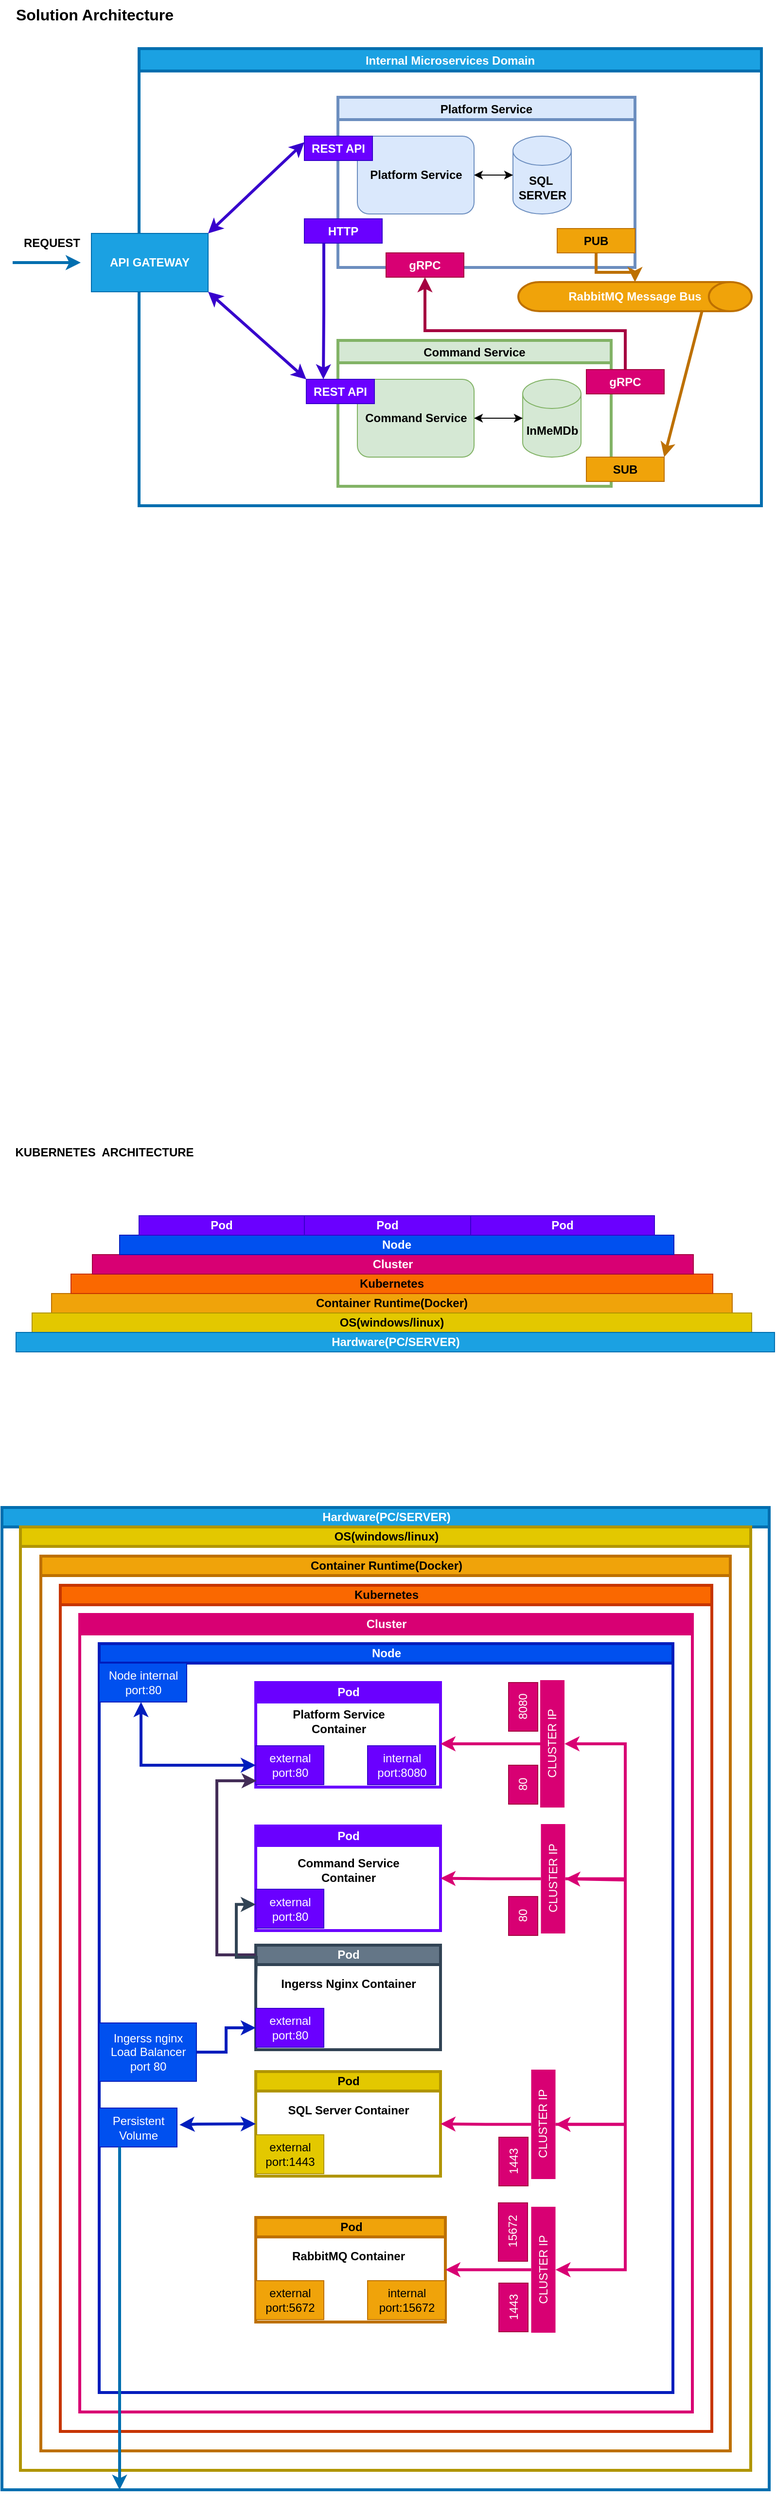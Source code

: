 <mxfile version="20.3.6" type="device"><diagram id="prtHgNgQTEPvFCAcTncT" name="Page-1"><mxGraphModel dx="1422" dy="1904" grid="1" gridSize="10" guides="1" tooltips="1" connect="1" arrows="1" fold="1" page="1" pageScale="1" pageWidth="827" pageHeight="1169" math="0" shadow="0"><root><mxCell id="0"/><mxCell id="1" parent="0"/><mxCell id="yb5WaZGSvJXZRwMpJCaK-34" value="&lt;span style=&quot;color: rgb(255, 255, 255);&quot;&gt;Hardware(PC/SERVER)&lt;/span&gt;" style="swimlane;html=1;startSize=20;horizontal=1;containerType=tree;glass=0;fillColor=#1ba1e2;strokeColor=#006EAF;fontColor=#ffffff;strokeWidth=3;" parent="1" vertex="1"><mxGeometry x="19" y="390" width="789" height="1010" as="geometry"/></mxCell><mxCell id="yb5WaZGSvJXZRwMpJCaK-1" value="&lt;span style=&quot;&quot;&gt;OS(windows/linux)&lt;/span&gt;" style="swimlane;html=1;startSize=20;horizontal=1;containerType=tree;glass=0;fillColor=#e3c800;strokeColor=#B09500;fontColor=#000000;strokeWidth=3;" parent="yb5WaZGSvJXZRwMpJCaK-34" vertex="1"><mxGeometry x="19" y="20" width="751" height="970" as="geometry"/></mxCell><mxCell id="yb5WaZGSvJXZRwMpJCaK-75" value="&lt;span style=&quot;&quot;&gt;Container Runtime(Docker)&lt;/span&gt;" style="swimlane;html=1;startSize=20;horizontal=1;containerType=tree;glass=0;fillColor=#f0a30a;strokeColor=#BD7000;fontColor=#000000;strokeWidth=3;" parent="yb5WaZGSvJXZRwMpJCaK-1" vertex="1"><mxGeometry x="21" y="30" width="709" height="920" as="geometry"/></mxCell><mxCell id="yb5WaZGSvJXZRwMpJCaK-111" value="&lt;span style=&quot;&quot;&gt;Kubernetes&lt;/span&gt;" style="swimlane;html=1;startSize=20;horizontal=1;containerType=tree;glass=0;fillColor=#fa6800;strokeColor=#C73500;fontColor=#000000;strokeWidth=3;" parent="yb5WaZGSvJXZRwMpJCaK-75" vertex="1"><mxGeometry x="20" y="30" width="670" height="870" as="geometry"/></mxCell><mxCell id="yb5WaZGSvJXZRwMpJCaK-76" value="Cluster" style="swimlane;html=1;startSize=20;horizontal=1;containerType=tree;glass=0;fillColor=#d80073;strokeColor=#D80073;fontColor=#ffffff;strokeWidth=3;" parent="yb5WaZGSvJXZRwMpJCaK-111" vertex="1"><mxGeometry x="20" y="30" width="630" height="820" as="geometry"/></mxCell><mxCell id="yb5WaZGSvJXZRwMpJCaK-123" value="Node" style="swimlane;html=1;startSize=20;horizontal=1;containerType=tree;glass=0;fillColor=#0050ef;strokeColor=#001DBC;fontColor=#ffffff;strokeWidth=3;" parent="yb5WaZGSvJXZRwMpJCaK-76" vertex="1"><mxGeometry x="20" y="30" width="590" height="770" as="geometry"/></mxCell><mxCell id="yb5WaZGSvJXZRwMpJCaK-85" value="Node internal&lt;br&gt;port:80" style="text;html=1;align=center;verticalAlign=middle;resizable=0;points=[];autosize=1;strokeColor=#001DBC;fillColor=#0050ef;fontColor=#ffffff;" parent="yb5WaZGSvJXZRwMpJCaK-123" vertex="1"><mxGeometry y="20" width="90" height="40" as="geometry"/></mxCell><mxCell id="yb5WaZGSvJXZRwMpJCaK-77" value="Pod" style="swimlane;html=1;startSize=20;horizontal=1;containerType=tree;glass=0;fillColor=#6a00ff;strokeColor=#6A00FF;fontColor=#ffffff;strokeWidth=3;" parent="yb5WaZGSvJXZRwMpJCaK-123" vertex="1"><mxGeometry x="161" y="40" width="190" height="107.5" as="geometry"/></mxCell><mxCell id="yb5WaZGSvJXZRwMpJCaK-78" value="&lt;span style=&quot;&quot;&gt;Platform Service&lt;/span&gt;&lt;br style=&quot;&quot;&gt;&lt;span style=&quot;&quot;&gt;Container&lt;/span&gt;" style="text;html=1;align=center;verticalAlign=middle;resizable=0;points=[];autosize=1;strokeColor=none;fillColor=none;fontStyle=1" parent="yb5WaZGSvJXZRwMpJCaK-77" vertex="1"><mxGeometry x="25" y="20" width="120" height="40" as="geometry"/></mxCell><mxCell id="yb5WaZGSvJXZRwMpJCaK-79" value="external&lt;br&gt;port:80" style="text;html=1;align=center;verticalAlign=middle;resizable=0;points=[];autosize=1;strokeColor=#3700CC;fillColor=#6a00ff;fontColor=#ffffff;" parent="yb5WaZGSvJXZRwMpJCaK-77" vertex="1"><mxGeometry y="65" width="70" height="40" as="geometry"/></mxCell><mxCell id="yb5WaZGSvJXZRwMpJCaK-80" value="internal&lt;br&gt;port:8080" style="text;html=1;align=center;verticalAlign=middle;resizable=0;points=[];autosize=1;strokeColor=#3700CC;fillColor=#6a00ff;fontColor=#ffffff;" parent="yb5WaZGSvJXZRwMpJCaK-77" vertex="1"><mxGeometry x="115" y="65" width="70" height="40" as="geometry"/></mxCell><mxCell id="yb5WaZGSvJXZRwMpJCaK-86" value="" style="endArrow=classic;startArrow=classic;html=1;rounded=0;fillColor=#0050ef;strokeColor=#001DBC;strokeWidth=3;" parent="yb5WaZGSvJXZRwMpJCaK-123" target="yb5WaZGSvJXZRwMpJCaK-79" edge="1"><mxGeometry width="50" height="50" relative="1" as="geometry"><mxPoint x="43" y="60" as="sourcePoint"/><mxPoint x="501" y="210" as="targetPoint"/><Array as="points"><mxPoint x="43" y="125"/></Array></mxGeometry></mxCell><mxCell id="yb5WaZGSvJXZRwMpJCaK-150" value="Pod" style="swimlane;html=1;startSize=20;horizontal=1;containerType=tree;glass=0;fillColor=#6a00ff;strokeColor=#6A00FF;fontColor=#ffffff;strokeWidth=3;" parent="yb5WaZGSvJXZRwMpJCaK-123" vertex="1"><mxGeometry x="161" y="187.5" width="190" height="107.5" as="geometry"/></mxCell><mxCell id="yb5WaZGSvJXZRwMpJCaK-151" value="&lt;span style=&quot;&quot;&gt;Command Service&lt;/span&gt;&lt;br style=&quot;&quot;&gt;&lt;span style=&quot;&quot;&gt;Container&lt;/span&gt;" style="text;html=1;align=center;verticalAlign=middle;resizable=0;points=[];autosize=1;strokeColor=none;fillColor=none;fontStyle=1" parent="yb5WaZGSvJXZRwMpJCaK-150" vertex="1"><mxGeometry x="30" y="25" width="130" height="40" as="geometry"/></mxCell><mxCell id="yb5WaZGSvJXZRwMpJCaK-152" value="external&lt;br&gt;port:80" style="text;html=1;align=center;verticalAlign=middle;resizable=0;points=[];autosize=1;strokeColor=#3700CC;fillColor=#6a00ff;fontColor=#ffffff;" parent="yb5WaZGSvJXZRwMpJCaK-150" vertex="1"><mxGeometry y="65" width="70" height="40" as="geometry"/></mxCell><mxCell id="yb5WaZGSvJXZRwMpJCaK-161" value="80" style="text;html=1;align=center;verticalAlign=middle;resizable=0;points=[];autosize=1;strokeColor=#A50040;fillColor=#d80073;fontColor=#ffffff;rotation=-90;" parent="yb5WaZGSvJXZRwMpJCaK-123" vertex="1"><mxGeometry x="416" y="130" width="40" height="30" as="geometry"/></mxCell><mxCell id="yb5WaZGSvJXZRwMpJCaK-162" value="8080" style="text;html=1;align=center;verticalAlign=middle;resizable=0;points=[];autosize=1;strokeColor=#A50040;fillColor=#d80073;fontColor=#ffffff;rotation=-90;" parent="yb5WaZGSvJXZRwMpJCaK-123" vertex="1"><mxGeometry x="411" y="50" width="50" height="30" as="geometry"/></mxCell><mxCell id="yb5WaZGSvJXZRwMpJCaK-163" value="&lt;span style=&quot;color: rgb(255, 255, 255);&quot;&gt;CLUSTER IP&lt;/span&gt;" style="rounded=0;whiteSpace=wrap;html=1;strokeColor=none;strokeWidth=3;fillColor=#d80073;fontColor=#ffffff;rotation=-90;" parent="yb5WaZGSvJXZRwMpJCaK-123" vertex="1"><mxGeometry x="400.5" y="90.5" width="131" height="25" as="geometry"/></mxCell><mxCell id="yb5WaZGSvJXZRwMpJCaK-171" value="" style="endArrow=classic;startArrow=classic;html=1;rounded=0;strokeWidth=3;fillColor=#d80073;strokeColor=#D80073;exitX=0.5;exitY=1;exitDx=0;exitDy=0;entryX=0.5;entryY=1;entryDx=0;entryDy=0;" parent="yb5WaZGSvJXZRwMpJCaK-123" source="yb5WaZGSvJXZRwMpJCaK-172" target="yb5WaZGSvJXZRwMpJCaK-163" edge="1"><mxGeometry width="50" height="50" relative="1" as="geometry"><mxPoint x="540" y="392" as="sourcePoint"/><mxPoint x="590" y="212" as="targetPoint"/><Array as="points"><mxPoint x="541" y="243"/><mxPoint x="541" y="103"/></Array></mxGeometry></mxCell><mxCell id="yb5WaZGSvJXZRwMpJCaK-183" style="edgeStyle=orthogonalEdgeStyle;rounded=0;orthogonalLoop=1;jettySize=auto;html=1;entryX=1;entryY=0.5;entryDx=0;entryDy=0;strokeColor=#D80073;strokeWidth=3;" parent="yb5WaZGSvJXZRwMpJCaK-123" source="yb5WaZGSvJXZRwMpJCaK-172" target="yb5WaZGSvJXZRwMpJCaK-150" edge="1"><mxGeometry relative="1" as="geometry"/></mxCell><mxCell id="yb5WaZGSvJXZRwMpJCaK-191" style="edgeStyle=orthogonalEdgeStyle;rounded=0;orthogonalLoop=1;jettySize=auto;html=1;entryX=0.5;entryY=1;entryDx=0;entryDy=0;strokeColor=#D80073;strokeWidth=3;" parent="yb5WaZGSvJXZRwMpJCaK-123" source="yb5WaZGSvJXZRwMpJCaK-172" target="yb5WaZGSvJXZRwMpJCaK-187" edge="1"><mxGeometry relative="1" as="geometry"><Array as="points"><mxPoint x="541" y="242"/><mxPoint x="541" y="494"/></Array></mxGeometry></mxCell><mxCell id="yb5WaZGSvJXZRwMpJCaK-172" value="&lt;span style=&quot;color: rgb(255, 255, 255);&quot;&gt;CLUSTER IP&lt;/span&gt;" style="rounded=0;whiteSpace=wrap;html=1;strokeColor=none;strokeWidth=3;fillColor=#d80073;fontColor=#ffffff;rotation=-90;" parent="yb5WaZGSvJXZRwMpJCaK-123" vertex="1"><mxGeometry x="410.5" y="229.25" width="112.5" height="25" as="geometry"/></mxCell><mxCell id="yb5WaZGSvJXZRwMpJCaK-174" value="80" style="text;html=1;align=center;verticalAlign=middle;resizable=0;points=[];autosize=1;strokeColor=#A50040;fillColor=#d80073;fontColor=#ffffff;rotation=-90;" parent="yb5WaZGSvJXZRwMpJCaK-123" vertex="1"><mxGeometry x="416" y="265" width="40" height="30" as="geometry"/></mxCell><mxCell id="yb5WaZGSvJXZRwMpJCaK-175" value="Pod" style="swimlane;html=1;startSize=20;horizontal=1;containerType=tree;glass=0;fillColor=#647687;strokeColor=#314354;fontColor=#ffffff;strokeWidth=3;" parent="yb5WaZGSvJXZRwMpJCaK-123" vertex="1"><mxGeometry x="161" y="310" width="190" height="107.5" as="geometry"/></mxCell><mxCell id="yb5WaZGSvJXZRwMpJCaK-176" value="Ingerss Nginx Container" style="text;html=1;align=center;verticalAlign=middle;resizable=0;points=[];autosize=1;strokeColor=none;fillColor=none;fontStyle=1" parent="yb5WaZGSvJXZRwMpJCaK-175" vertex="1"><mxGeometry x="15" y="25" width="160" height="30" as="geometry"/></mxCell><mxCell id="yb5WaZGSvJXZRwMpJCaK-177" value="external&lt;br&gt;port:80" style="text;html=1;align=center;verticalAlign=middle;resizable=0;points=[];autosize=1;strokeColor=#3700CC;fillColor=#6a00ff;fontColor=#ffffff;" parent="yb5WaZGSvJXZRwMpJCaK-175" vertex="1"><mxGeometry y="65" width="70" height="40" as="geometry"/></mxCell><mxCell id="yb5WaZGSvJXZRwMpJCaK-178" style="edgeStyle=orthogonalEdgeStyle;rounded=0;orthogonalLoop=1;jettySize=auto;html=1;entryX=0.013;entryY=0.91;entryDx=0;entryDy=0;strokeColor=#432D57;strokeWidth=3;fillColor=#76608a;entryPerimeter=0;" parent="yb5WaZGSvJXZRwMpJCaK-123" target="yb5WaZGSvJXZRwMpJCaK-79" edge="1"><mxGeometry relative="1" as="geometry"><mxPoint x="161" y="320" as="sourcePoint"/><Array as="points"><mxPoint x="121" y="320"/><mxPoint x="121" y="141"/><mxPoint x="162" y="141"/></Array></mxGeometry></mxCell><mxCell id="yb5WaZGSvJXZRwMpJCaK-179" style="edgeStyle=orthogonalEdgeStyle;rounded=0;orthogonalLoop=1;jettySize=auto;html=1;strokeColor=#314354;strokeWidth=3;fillColor=#647687;entryX=0;entryY=0.75;entryDx=0;entryDy=0;" parent="yb5WaZGSvJXZRwMpJCaK-123" target="yb5WaZGSvJXZRwMpJCaK-150" edge="1"><mxGeometry relative="1" as="geometry"><mxPoint x="161" y="350" as="sourcePoint"/><mxPoint x="121" y="290" as="targetPoint"/></mxGeometry></mxCell><mxCell id="yb5WaZGSvJXZRwMpJCaK-181" style="edgeStyle=orthogonalEdgeStyle;rounded=0;orthogonalLoop=1;jettySize=auto;html=1;strokeColor=#001DBC;strokeWidth=3;fillColor=#0050ef;" parent="yb5WaZGSvJXZRwMpJCaK-123" source="yb5WaZGSvJXZRwMpJCaK-180" target="yb5WaZGSvJXZRwMpJCaK-177" edge="1"><mxGeometry relative="1" as="geometry"/></mxCell><mxCell id="yb5WaZGSvJXZRwMpJCaK-180" value="Ingerss nginx&lt;br&gt;Load Balancer&lt;br&gt;port 80" style="text;html=1;align=center;verticalAlign=middle;resizable=0;points=[];autosize=1;strokeColor=#001DBC;fillColor=#0050ef;fontColor=#ffffff;" parent="yb5WaZGSvJXZRwMpJCaK-123" vertex="1"><mxGeometry y="390" width="100" height="60" as="geometry"/></mxCell><mxCell id="yb5WaZGSvJXZRwMpJCaK-184" value="Pod" style="swimlane;html=1;startSize=20;horizontal=1;containerType=tree;glass=0;fillColor=#e3c800;strokeColor=#B09500;fontColor=#000000;strokeWidth=3;" parent="yb5WaZGSvJXZRwMpJCaK-123" vertex="1"><mxGeometry x="161" y="440" width="190" height="107.5" as="geometry"/></mxCell><mxCell id="yb5WaZGSvJXZRwMpJCaK-185" value="SQL Server Container" style="text;html=1;align=center;verticalAlign=middle;resizable=0;points=[];autosize=1;strokeColor=none;fillColor=none;fontStyle=1" parent="yb5WaZGSvJXZRwMpJCaK-184" vertex="1"><mxGeometry x="20" y="25" width="150" height="30" as="geometry"/></mxCell><mxCell id="yb5WaZGSvJXZRwMpJCaK-186" value="external&lt;br&gt;port:1443" style="text;html=1;align=center;verticalAlign=middle;resizable=0;points=[];autosize=1;strokeColor=#B09500;fillColor=#e3c800;fontColor=#000000;" parent="yb5WaZGSvJXZRwMpJCaK-184" vertex="1"><mxGeometry y="65" width="70" height="40" as="geometry"/></mxCell><mxCell id="yb5WaZGSvJXZRwMpJCaK-189" style="edgeStyle=orthogonalEdgeStyle;rounded=0;orthogonalLoop=1;jettySize=auto;html=1;entryX=1;entryY=0.5;entryDx=0;entryDy=0;strokeColor=#D80073;strokeWidth=3;" parent="yb5WaZGSvJXZRwMpJCaK-123" source="yb5WaZGSvJXZRwMpJCaK-187" target="yb5WaZGSvJXZRwMpJCaK-184" edge="1"><mxGeometry relative="1" as="geometry"/></mxCell><mxCell id="yb5WaZGSvJXZRwMpJCaK-200" style="edgeStyle=orthogonalEdgeStyle;rounded=0;orthogonalLoop=1;jettySize=auto;html=1;entryX=0.5;entryY=1;entryDx=0;entryDy=0;strokeColor=#D80073;strokeWidth=3;" parent="yb5WaZGSvJXZRwMpJCaK-123" source="yb5WaZGSvJXZRwMpJCaK-187" target="yb5WaZGSvJXZRwMpJCaK-196" edge="1"><mxGeometry relative="1" as="geometry"><Array as="points"><mxPoint x="541" y="494"/><mxPoint x="541" y="644"/></Array></mxGeometry></mxCell><mxCell id="yb5WaZGSvJXZRwMpJCaK-187" value="&lt;span style=&quot;color: rgb(255, 255, 255);&quot;&gt;CLUSTER IP&lt;/span&gt;" style="rounded=0;whiteSpace=wrap;html=1;strokeColor=none;strokeWidth=3;fillColor=#d80073;fontColor=#ffffff;rotation=-90;" parent="yb5WaZGSvJXZRwMpJCaK-123" vertex="1"><mxGeometry x="400.5" y="481.75" width="112.5" height="25" as="geometry"/></mxCell><mxCell id="yb5WaZGSvJXZRwMpJCaK-188" value="1443" style="text;html=1;align=center;verticalAlign=middle;resizable=0;points=[];autosize=1;strokeColor=#A50040;fillColor=#d80073;fontColor=#ffffff;rotation=-90;" parent="yb5WaZGSvJXZRwMpJCaK-123" vertex="1"><mxGeometry x="401" y="517.5" width="50" height="30" as="geometry"/></mxCell><mxCell id="yb5WaZGSvJXZRwMpJCaK-192" value="Pod" style="swimlane;html=1;startSize=20;horizontal=1;containerType=tree;glass=0;fillColor=#f0a30a;strokeColor=#BD7000;fontColor=#000000;strokeWidth=3;" parent="yb5WaZGSvJXZRwMpJCaK-123" vertex="1"><mxGeometry x="161" y="590" width="195" height="107.5" as="geometry"/></mxCell><mxCell id="yb5WaZGSvJXZRwMpJCaK-193" value="RabbitMQ Container" style="text;html=1;align=center;verticalAlign=middle;resizable=0;points=[];autosize=1;strokeColor=none;fillColor=none;fontStyle=1" parent="yb5WaZGSvJXZRwMpJCaK-192" vertex="1"><mxGeometry x="25" y="25" width="140" height="30" as="geometry"/></mxCell><mxCell id="yb5WaZGSvJXZRwMpJCaK-194" value="external&lt;br&gt;port:5672" style="text;html=1;align=center;verticalAlign=middle;resizable=0;points=[];autosize=1;strokeColor=#BD7000;fillColor=#f0a30a;fontColor=#000000;" parent="yb5WaZGSvJXZRwMpJCaK-192" vertex="1"><mxGeometry y="65" width="70" height="40" as="geometry"/></mxCell><mxCell id="yb5WaZGSvJXZRwMpJCaK-198" value="internal&lt;br&gt;port:15672" style="text;html=1;align=center;verticalAlign=middle;resizable=0;points=[];autosize=1;strokeColor=#BD7000;fillColor=#f0a30a;fontColor=#000000;" parent="yb5WaZGSvJXZRwMpJCaK-192" vertex="1"><mxGeometry x="115" y="65" width="80" height="40" as="geometry"/></mxCell><mxCell id="yb5WaZGSvJXZRwMpJCaK-195" style="edgeStyle=orthogonalEdgeStyle;rounded=0;orthogonalLoop=1;jettySize=auto;html=1;entryX=1;entryY=0.5;entryDx=0;entryDy=0;strokeColor=#D80073;strokeWidth=3;" parent="yb5WaZGSvJXZRwMpJCaK-123" source="yb5WaZGSvJXZRwMpJCaK-196" target="yb5WaZGSvJXZRwMpJCaK-192" edge="1"><mxGeometry relative="1" as="geometry"/></mxCell><mxCell id="yb5WaZGSvJXZRwMpJCaK-196" value="&lt;span style=&quot;color: rgb(255, 255, 255);&quot;&gt;CLUSTER IP&lt;/span&gt;" style="rounded=0;whiteSpace=wrap;html=1;strokeColor=none;strokeWidth=3;fillColor=#d80073;fontColor=#ffffff;rotation=-90;" parent="yb5WaZGSvJXZRwMpJCaK-123" vertex="1"><mxGeometry x="392" y="631.25" width="129.5" height="25" as="geometry"/></mxCell><mxCell id="yb5WaZGSvJXZRwMpJCaK-197" value="1443" style="text;html=1;align=center;verticalAlign=middle;resizable=0;points=[];autosize=1;strokeColor=#A50040;fillColor=#d80073;fontColor=#ffffff;rotation=-90;" parent="yb5WaZGSvJXZRwMpJCaK-123" vertex="1"><mxGeometry x="401" y="667.5" width="50" height="30" as="geometry"/></mxCell><mxCell id="yb5WaZGSvJXZRwMpJCaK-199" value="15672" style="text;html=1;align=center;verticalAlign=middle;resizable=0;points=[];autosize=1;strokeColor=#A50040;fillColor=#d80073;fontColor=#ffffff;rotation=-90;" parent="yb5WaZGSvJXZRwMpJCaK-123" vertex="1"><mxGeometry x="395.5" y="590" width="60" height="30" as="geometry"/></mxCell><mxCell id="yb5WaZGSvJXZRwMpJCaK-205" value="Persistent &lt;br&gt;Volume" style="text;html=1;align=center;verticalAlign=middle;resizable=0;points=[];autosize=1;strokeColor=#001DBC;fillColor=#0050ef;fontColor=#ffffff;" parent="yb5WaZGSvJXZRwMpJCaK-123" vertex="1"><mxGeometry y="477.5" width="80" height="40" as="geometry"/></mxCell><mxCell id="yb5WaZGSvJXZRwMpJCaK-206" value="" style="endArrow=classic;startArrow=classic;html=1;rounded=0;strokeColor=#001DBC;strokeWidth=3;entryX=0;entryY=0.5;entryDx=0;entryDy=0;exitX=1.033;exitY=0.431;exitDx=0;exitDy=0;exitPerimeter=0;fillColor=#0050ef;" parent="yb5WaZGSvJXZRwMpJCaK-123" source="yb5WaZGSvJXZRwMpJCaK-205" target="yb5WaZGSvJXZRwMpJCaK-184" edge="1"><mxGeometry width="50" height="50" relative="1" as="geometry"><mxPoint x="401" y="590" as="sourcePoint"/><mxPoint x="451" y="540" as="targetPoint"/><Array as="points"><mxPoint x="101" y="494"/></Array></mxGeometry></mxCell><mxCell id="yb5WaZGSvJXZRwMpJCaK-135" value="Container Runtime(Docker)" style="whiteSpace=wrap;html=1;fillColor=#f0a30a;strokeColor=#BD7000;fontStyle=1;fontColor=#000000;" parent="1" vertex="1"><mxGeometry x="70" y="170" width="700" height="20" as="geometry"/></mxCell><mxCell id="yb5WaZGSvJXZRwMpJCaK-136" value="OS(windows/linux)" style="whiteSpace=wrap;html=1;fillColor=#e3c800;strokeColor=#B09500;fontStyle=1;fontColor=#000000;" parent="1" vertex="1"><mxGeometry x="50" y="190" width="740" height="20" as="geometry"/></mxCell><mxCell id="yb5WaZGSvJXZRwMpJCaK-137" value="Hardware(PC/SERVER)" style="whiteSpace=wrap;html=1;fillColor=#1ba1e2;strokeColor=#006EAF;fontStyle=1;fontColor=#ffffff;" parent="1" vertex="1"><mxGeometry x="33.5" y="210" width="780" height="20" as="geometry"/></mxCell><mxCell id="yb5WaZGSvJXZRwMpJCaK-138" value="Kubernetes" style="whiteSpace=wrap;html=1;fillColor=#fa6800;strokeColor=#C73500;fontStyle=1;fontColor=#000000;" parent="1" vertex="1"><mxGeometry x="90" y="150" width="660" height="20" as="geometry"/></mxCell><mxCell id="yb5WaZGSvJXZRwMpJCaK-139" value="Cluster" style="whiteSpace=wrap;html=1;fillColor=#d80073;strokeColor=#A50040;fontStyle=1;fontColor=#ffffff;" parent="1" vertex="1"><mxGeometry x="112" y="130" width="618" height="20" as="geometry"/></mxCell><mxCell id="yb5WaZGSvJXZRwMpJCaK-140" value="Node" style="whiteSpace=wrap;html=1;fillColor=#0050ef;strokeColor=#001DBC;fontStyle=1;fontColor=#ffffff;" parent="1" vertex="1"><mxGeometry x="140" y="110" width="570" height="20" as="geometry"/></mxCell><mxCell id="yb5WaZGSvJXZRwMpJCaK-142" value="Pod" style="whiteSpace=wrap;html=1;fillColor=#6a00ff;strokeColor=#3700CC;fontStyle=1;fontColor=#ffffff;" parent="1" vertex="1"><mxGeometry x="160" y="90" width="170" height="20" as="geometry"/></mxCell><mxCell id="yb5WaZGSvJXZRwMpJCaK-144" value="Pod" style="whiteSpace=wrap;html=1;fillColor=#6a00ff;strokeColor=#3700CC;fontStyle=1;fontColor=#ffffff;" parent="1" vertex="1"><mxGeometry x="330" y="90" width="171" height="20" as="geometry"/></mxCell><mxCell id="yb5WaZGSvJXZRwMpJCaK-145" value="Pod" style="whiteSpace=wrap;html=1;fillColor=#6a00ff;strokeColor=#3700CC;fontStyle=1;fontColor=#ffffff;" parent="1" vertex="1"><mxGeometry x="501" y="90" width="189" height="20" as="geometry"/></mxCell><mxCell id="yb5WaZGSvJXZRwMpJCaK-182" style="edgeStyle=orthogonalEdgeStyle;rounded=0;orthogonalLoop=1;jettySize=auto;html=1;strokeColor=#D80073;strokeWidth=3;" parent="1" source="yb5WaZGSvJXZRwMpJCaK-163" edge="1"><mxGeometry relative="1" as="geometry"><mxPoint x="470.0" y="633" as="targetPoint"/></mxGeometry></mxCell><mxCell id="yb5WaZGSvJXZRwMpJCaK-207" style="edgeStyle=orthogonalEdgeStyle;rounded=0;orthogonalLoop=1;jettySize=auto;html=1;strokeColor=#006EAF;strokeWidth=3;fillColor=#1ba1e2;" parent="1" source="yb5WaZGSvJXZRwMpJCaK-205" edge="1"><mxGeometry relative="1" as="geometry"><mxPoint x="140" y="1400" as="targetPoint"/><Array as="points"><mxPoint x="140" y="1400"/></Array></mxGeometry></mxCell><mxCell id="vWRU2-PP_R25ILfFGzVi-1" value="&lt;b style=&quot;font-size: 16px;&quot;&gt;Solution Architecture&lt;/b&gt;" style="text;html=1;align=center;verticalAlign=middle;resizable=0;points=[];autosize=1;strokeColor=none;fillColor=none;fontSize=16;" vertex="1" parent="1"><mxGeometry x="19" y="-1160" width="190" height="30" as="geometry"/></mxCell><mxCell id="vWRU2-PP_R25ILfFGzVi-3" value="Internal Microservices Domain" style="swimlane;fillColor=#1ba1e2;fontColor=#ffffff;strokeColor=#006EAF;strokeWidth=3;" vertex="1" parent="1"><mxGeometry x="160" y="-1110" width="640" height="470" as="geometry"/></mxCell><mxCell id="vWRU2-PP_R25ILfFGzVi-4" value="&lt;b&gt;API GATEWAY&lt;/b&gt;" style="rounded=0;whiteSpace=wrap;html=1;fillColor=#1ba1e2;fontColor=#ffffff;strokeColor=#006EAF;" vertex="1" parent="vWRU2-PP_R25ILfFGzVi-3"><mxGeometry x="-49" y="190" width="120" height="60" as="geometry"/></mxCell><mxCell id="vWRU2-PP_R25ILfFGzVi-5" value="Platform Service" style="swimlane;fillColor=#dae8fc;strokeColor=#6c8ebf;strokeWidth=3;" vertex="1" parent="vWRU2-PP_R25ILfFGzVi-3"><mxGeometry x="204.5" y="50" width="305.5" height="175" as="geometry"/></mxCell><mxCell id="vWRU2-PP_R25ILfFGzVi-11" value="" style="edgeStyle=orthogonalEdgeStyle;rounded=0;orthogonalLoop=1;jettySize=auto;html=1;" edge="1" parent="vWRU2-PP_R25ILfFGzVi-5" source="vWRU2-PP_R25ILfFGzVi-8" target="vWRU2-PP_R25ILfFGzVi-9"><mxGeometry relative="1" as="geometry"/></mxCell><mxCell id="vWRU2-PP_R25ILfFGzVi-8" value="&lt;b&gt;SQL&amp;nbsp;&lt;br&gt;SERVER&lt;/b&gt;" style="shape=cylinder3;whiteSpace=wrap;html=1;boundedLbl=1;backgroundOutline=1;size=15;fillColor=#dae8fc;strokeColor=#6c8ebf;" vertex="1" parent="vWRU2-PP_R25ILfFGzVi-5"><mxGeometry x="180" y="40" width="60" height="80" as="geometry"/></mxCell><mxCell id="vWRU2-PP_R25ILfFGzVi-10" value="" style="edgeStyle=orthogonalEdgeStyle;rounded=0;orthogonalLoop=1;jettySize=auto;html=1;" edge="1" parent="vWRU2-PP_R25ILfFGzVi-5" source="vWRU2-PP_R25ILfFGzVi-9" target="vWRU2-PP_R25ILfFGzVi-8"><mxGeometry relative="1" as="geometry"/></mxCell><mxCell id="vWRU2-PP_R25ILfFGzVi-9" value="&lt;span style=&quot;font-weight: 700;&quot;&gt;Platform Service&lt;/span&gt;" style="rounded=1;whiteSpace=wrap;html=1;fillColor=#dae8fc;strokeColor=#6c8ebf;" vertex="1" parent="vWRU2-PP_R25ILfFGzVi-5"><mxGeometry x="20" y="40" width="120" height="80" as="geometry"/></mxCell><mxCell id="vWRU2-PP_R25ILfFGzVi-30" value="&lt;b&gt;PUB&lt;/b&gt;" style="rounded=0;whiteSpace=wrap;html=1;fillColor=#f0a30a;fontColor=#000000;strokeColor=#BD7000;" vertex="1" parent="vWRU2-PP_R25ILfFGzVi-5"><mxGeometry x="225.5" y="135" width="80" height="25" as="geometry"/></mxCell><mxCell id="vWRU2-PP_R25ILfFGzVi-56" value="&lt;b&gt;gRPC&lt;/b&gt;" style="rounded=0;whiteSpace=wrap;html=1;fillColor=#d80073;fontColor=#ffffff;strokeColor=#A50040;" vertex="1" parent="vWRU2-PP_R25ILfFGzVi-5"><mxGeometry x="49.5" y="160" width="80" height="25" as="geometry"/></mxCell><mxCell id="vWRU2-PP_R25ILfFGzVi-12" value="Command Service" style="swimlane;fillColor=#d5e8d4;strokeColor=#82b366;strokeWidth=3;" vertex="1" parent="vWRU2-PP_R25ILfFGzVi-3"><mxGeometry x="204.5" y="300" width="281" height="150" as="geometry"><mxRectangle x="330" y="290" width="150" height="30" as="alternateBounds"/></mxGeometry></mxCell><mxCell id="vWRU2-PP_R25ILfFGzVi-13" value="" style="edgeStyle=orthogonalEdgeStyle;rounded=0;orthogonalLoop=1;jettySize=auto;html=1;" edge="1" parent="vWRU2-PP_R25ILfFGzVi-12" source="vWRU2-PP_R25ILfFGzVi-14" target="vWRU2-PP_R25ILfFGzVi-16"><mxGeometry relative="1" as="geometry"/></mxCell><mxCell id="vWRU2-PP_R25ILfFGzVi-14" value="&lt;b&gt;InMeMDb&lt;/b&gt;" style="shape=cylinder3;whiteSpace=wrap;html=1;boundedLbl=1;backgroundOutline=1;size=15;fillColor=#d5e8d4;strokeColor=#82b366;" vertex="1" parent="vWRU2-PP_R25ILfFGzVi-12"><mxGeometry x="190" y="40" width="60" height="80" as="geometry"/></mxCell><mxCell id="vWRU2-PP_R25ILfFGzVi-15" value="" style="edgeStyle=orthogonalEdgeStyle;rounded=0;orthogonalLoop=1;jettySize=auto;html=1;" edge="1" parent="vWRU2-PP_R25ILfFGzVi-12" source="vWRU2-PP_R25ILfFGzVi-16" target="vWRU2-PP_R25ILfFGzVi-14"><mxGeometry relative="1" as="geometry"/></mxCell><mxCell id="vWRU2-PP_R25ILfFGzVi-16" value="&lt;span style=&quot;font-weight: 700;&quot;&gt;Command Service&lt;/span&gt;" style="rounded=1;whiteSpace=wrap;html=1;fillColor=#d5e8d4;strokeColor=#82b366;" vertex="1" parent="vWRU2-PP_R25ILfFGzVi-12"><mxGeometry x="20" y="40" width="120" height="80" as="geometry"/></mxCell><mxCell id="vWRU2-PP_R25ILfFGzVi-17" value="&lt;b&gt;RabbitMQ Message Bus&lt;/b&gt;" style="strokeWidth=2;html=1;shape=mxgraph.flowchart.direct_data;whiteSpace=wrap;fillColor=#f0a30a;fontColor=#FFFFFF;strokeColor=#BD7000;" vertex="1" parent="vWRU2-PP_R25ILfFGzVi-3"><mxGeometry x="390" y="240" width="240" height="30" as="geometry"/></mxCell><mxCell id="vWRU2-PP_R25ILfFGzVi-18" value="&lt;b&gt;REST API&lt;/b&gt;" style="rounded=0;whiteSpace=wrap;html=1;fillColor=#6a00ff;fontColor=#ffffff;strokeColor=#3700CC;" vertex="1" parent="vWRU2-PP_R25ILfFGzVi-3"><mxGeometry x="170" y="90" width="70" height="25" as="geometry"/></mxCell><mxCell id="vWRU2-PP_R25ILfFGzVi-20" value="&lt;b&gt;REST API&lt;/b&gt;" style="rounded=0;whiteSpace=wrap;html=1;fillColor=#6a00ff;fontColor=#ffffff;strokeColor=#3700CC;" vertex="1" parent="vWRU2-PP_R25ILfFGzVi-3"><mxGeometry x="172" y="340" width="70" height="25" as="geometry"/></mxCell><mxCell id="vWRU2-PP_R25ILfFGzVi-21" value="" style="endArrow=classic;startArrow=classic;html=1;rounded=0;fontColor=#FFFFFF;entryX=0;entryY=0.25;entryDx=0;entryDy=0;exitX=1;exitY=0;exitDx=0;exitDy=0;fillColor=#6a00ff;strokeColor=#3700CC;strokeWidth=3;" edge="1" parent="vWRU2-PP_R25ILfFGzVi-3" source="vWRU2-PP_R25ILfFGzVi-4" target="vWRU2-PP_R25ILfFGzVi-18"><mxGeometry width="50" height="50" relative="1" as="geometry"><mxPoint x="290" y="300" as="sourcePoint"/><mxPoint x="340" y="250" as="targetPoint"/><Array as="points"/></mxGeometry></mxCell><mxCell id="vWRU2-PP_R25ILfFGzVi-22" value="" style="endArrow=classic;startArrow=classic;html=1;rounded=0;fontColor=#FFFFFF;entryX=0;entryY=0;entryDx=0;entryDy=0;exitX=1;exitY=1;exitDx=0;exitDy=0;fillColor=#6a00ff;strokeColor=#3700CC;strokeWidth=3;" edge="1" parent="vWRU2-PP_R25ILfFGzVi-3" source="vWRU2-PP_R25ILfFGzVi-4" target="vWRU2-PP_R25ILfFGzVi-20"><mxGeometry width="50" height="50" relative="1" as="geometry"><mxPoint x="81" y="230" as="sourcePoint"/><mxPoint x="180" y="106.25" as="targetPoint"/><Array as="points"/></mxGeometry></mxCell><mxCell id="vWRU2-PP_R25ILfFGzVi-25" style="edgeStyle=orthogonalEdgeStyle;rounded=0;orthogonalLoop=1;jettySize=auto;html=1;exitX=0.25;exitY=1;exitDx=0;exitDy=0;entryX=0.25;entryY=0;entryDx=0;entryDy=0;strokeWidth=3;fontColor=#FFFFFF;fillColor=#6a00ff;strokeColor=#3700CC;" edge="1" parent="vWRU2-PP_R25ILfFGzVi-3" source="vWRU2-PP_R25ILfFGzVi-23" target="vWRU2-PP_R25ILfFGzVi-20"><mxGeometry relative="1" as="geometry"/></mxCell><mxCell id="vWRU2-PP_R25ILfFGzVi-23" value="&lt;b&gt;HTTP&lt;/b&gt;" style="rounded=0;whiteSpace=wrap;html=1;fillColor=#6a00ff;fontColor=#ffffff;strokeColor=#3700CC;" vertex="1" parent="vWRU2-PP_R25ILfFGzVi-3"><mxGeometry x="170" y="175" width="80" height="25" as="geometry"/></mxCell><mxCell id="vWRU2-PP_R25ILfFGzVi-31" value="" style="edgeStyle=orthogonalEdgeStyle;rounded=0;orthogonalLoop=1;jettySize=auto;html=1;strokeWidth=3;fontSize=16;fontColor=#000000;fillColor=#f0a30a;strokeColor=#BD7000;" edge="1" parent="vWRU2-PP_R25ILfFGzVi-3" source="vWRU2-PP_R25ILfFGzVi-30" target="vWRU2-PP_R25ILfFGzVi-17"><mxGeometry relative="1" as="geometry"/></mxCell><mxCell id="vWRU2-PP_R25ILfFGzVi-53" value="&lt;b&gt;SUB&lt;/b&gt;" style="rounded=0;whiteSpace=wrap;html=1;fillColor=#f0a30a;fontColor=#000000;strokeColor=#BD7000;" vertex="1" parent="vWRU2-PP_R25ILfFGzVi-3"><mxGeometry x="460" y="420" width="80" height="25" as="geometry"/></mxCell><mxCell id="vWRU2-PP_R25ILfFGzVi-54" value="" style="endArrow=classic;html=1;rounded=0;strokeWidth=3;fontSize=16;fontColor=#000000;exitX=0.788;exitY=0.967;exitDx=0;exitDy=0;exitPerimeter=0;entryX=1;entryY=0;entryDx=0;entryDy=0;fillColor=#f0a30a;strokeColor=#BD7000;" edge="1" parent="vWRU2-PP_R25ILfFGzVi-3" source="vWRU2-PP_R25ILfFGzVi-17" target="vWRU2-PP_R25ILfFGzVi-53"><mxGeometry width="50" height="50" relative="1" as="geometry"><mxPoint x="230" y="300" as="sourcePoint"/><mxPoint x="280" y="250" as="targetPoint"/></mxGeometry></mxCell><mxCell id="vWRU2-PP_R25ILfFGzVi-68" style="edgeStyle=orthogonalEdgeStyle;rounded=0;orthogonalLoop=1;jettySize=auto;html=1;entryX=0.5;entryY=1;entryDx=0;entryDy=0;strokeWidth=3;fontSize=16;fontColor=#000000;fillColor=#d80073;strokeColor=#A50040;" edge="1" parent="vWRU2-PP_R25ILfFGzVi-3" source="vWRU2-PP_R25ILfFGzVi-66" target="vWRU2-PP_R25ILfFGzVi-56"><mxGeometry relative="1" as="geometry"><Array as="points"><mxPoint x="500" y="290"/><mxPoint x="294" y="290"/></Array></mxGeometry></mxCell><mxCell id="vWRU2-PP_R25ILfFGzVi-66" value="&lt;b&gt;gRPC&lt;/b&gt;" style="rounded=0;whiteSpace=wrap;html=1;fillColor=#d80073;fontColor=#ffffff;strokeColor=#A50040;" vertex="1" parent="vWRU2-PP_R25ILfFGzVi-3"><mxGeometry x="460" y="330" width="80" height="25" as="geometry"/></mxCell><mxCell id="vWRU2-PP_R25ILfFGzVi-27" value="" style="endArrow=classic;html=1;rounded=0;strokeWidth=3;fontColor=#FFFFFF;fillColor=#1ba1e2;strokeColor=#006EAF;" edge="1" parent="1"><mxGeometry width="50" height="50" relative="1" as="geometry"><mxPoint x="30" y="-890" as="sourcePoint"/><mxPoint x="100" y="-890" as="targetPoint"/><Array as="points"/></mxGeometry></mxCell><mxCell id="vWRU2-PP_R25ILfFGzVi-28" value="REQUEST" style="text;html=1;align=center;verticalAlign=middle;resizable=0;points=[];autosize=1;strokeColor=none;fillColor=none;fontColor=#000000;fontStyle=1" vertex="1" parent="1"><mxGeometry x="30" y="-925" width="80" height="30" as="geometry"/></mxCell><mxCell id="vWRU2-PP_R25ILfFGzVi-55" value="&lt;b&gt;KUBERNETES&amp;nbsp; ARCHITECTURE&lt;/b&gt;" style="text;html=1;align=center;verticalAlign=middle;resizable=0;points=[];autosize=1;strokeColor=none;fillColor=none;" vertex="1" parent="1"><mxGeometry x="19" y="10" width="210" height="30" as="geometry"/></mxCell></root></mxGraphModel></diagram></mxfile>